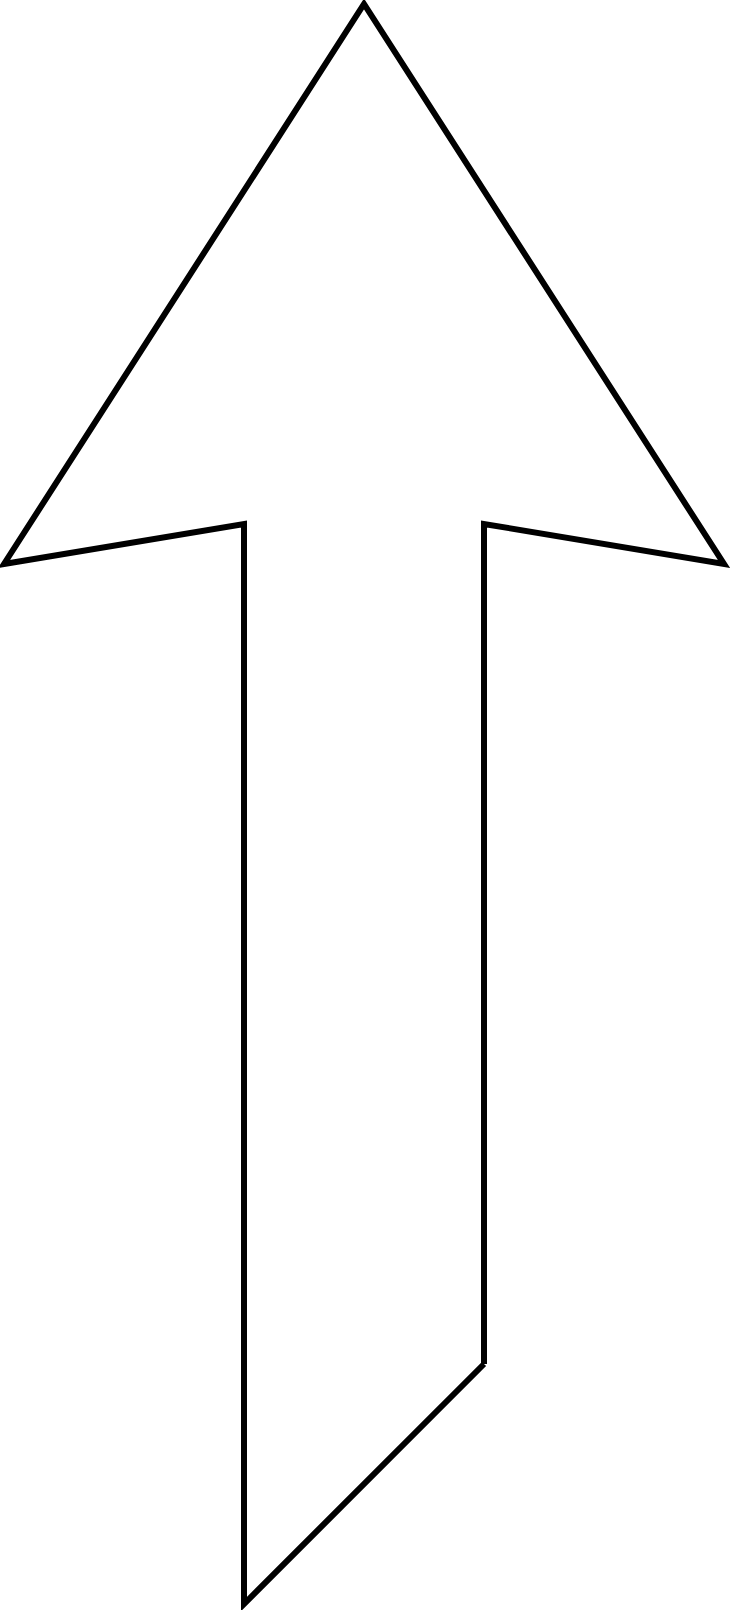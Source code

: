 <mxfile version="13.9.9" type="device"><diagram id="UTqwhnG8u9Eu4laCY1bZ" name="Page-1"><mxGraphModel dx="1024" dy="592" grid="1" gridSize="10" guides="1" tooltips="1" connect="1" arrows="1" fold="1" page="1" pageScale="1" pageWidth="850" pageHeight="1100" math="0" shadow="0"><root><mxCell id="0"/><mxCell id="1" parent="0"/><mxCell id="PpLIEjg5k4sARHuJZV1u-1" value="" style="endArrow=none;html=1;rounded=0;strokeWidth=3;" parent="1" edge="1"><mxGeometry width="50" height="50" relative="1" as="geometry"><mxPoint x="280" y="720" as="sourcePoint"/><mxPoint x="280" y="720" as="targetPoint"/><Array as="points"><mxPoint x="160" y="840"/><mxPoint x="160" y="300"/><mxPoint x="40" y="320"/><mxPoint x="220" y="40"/><mxPoint x="400" y="320"/><mxPoint x="280" y="300"/></Array></mxGeometry></mxCell></root></mxGraphModel></diagram></mxfile>